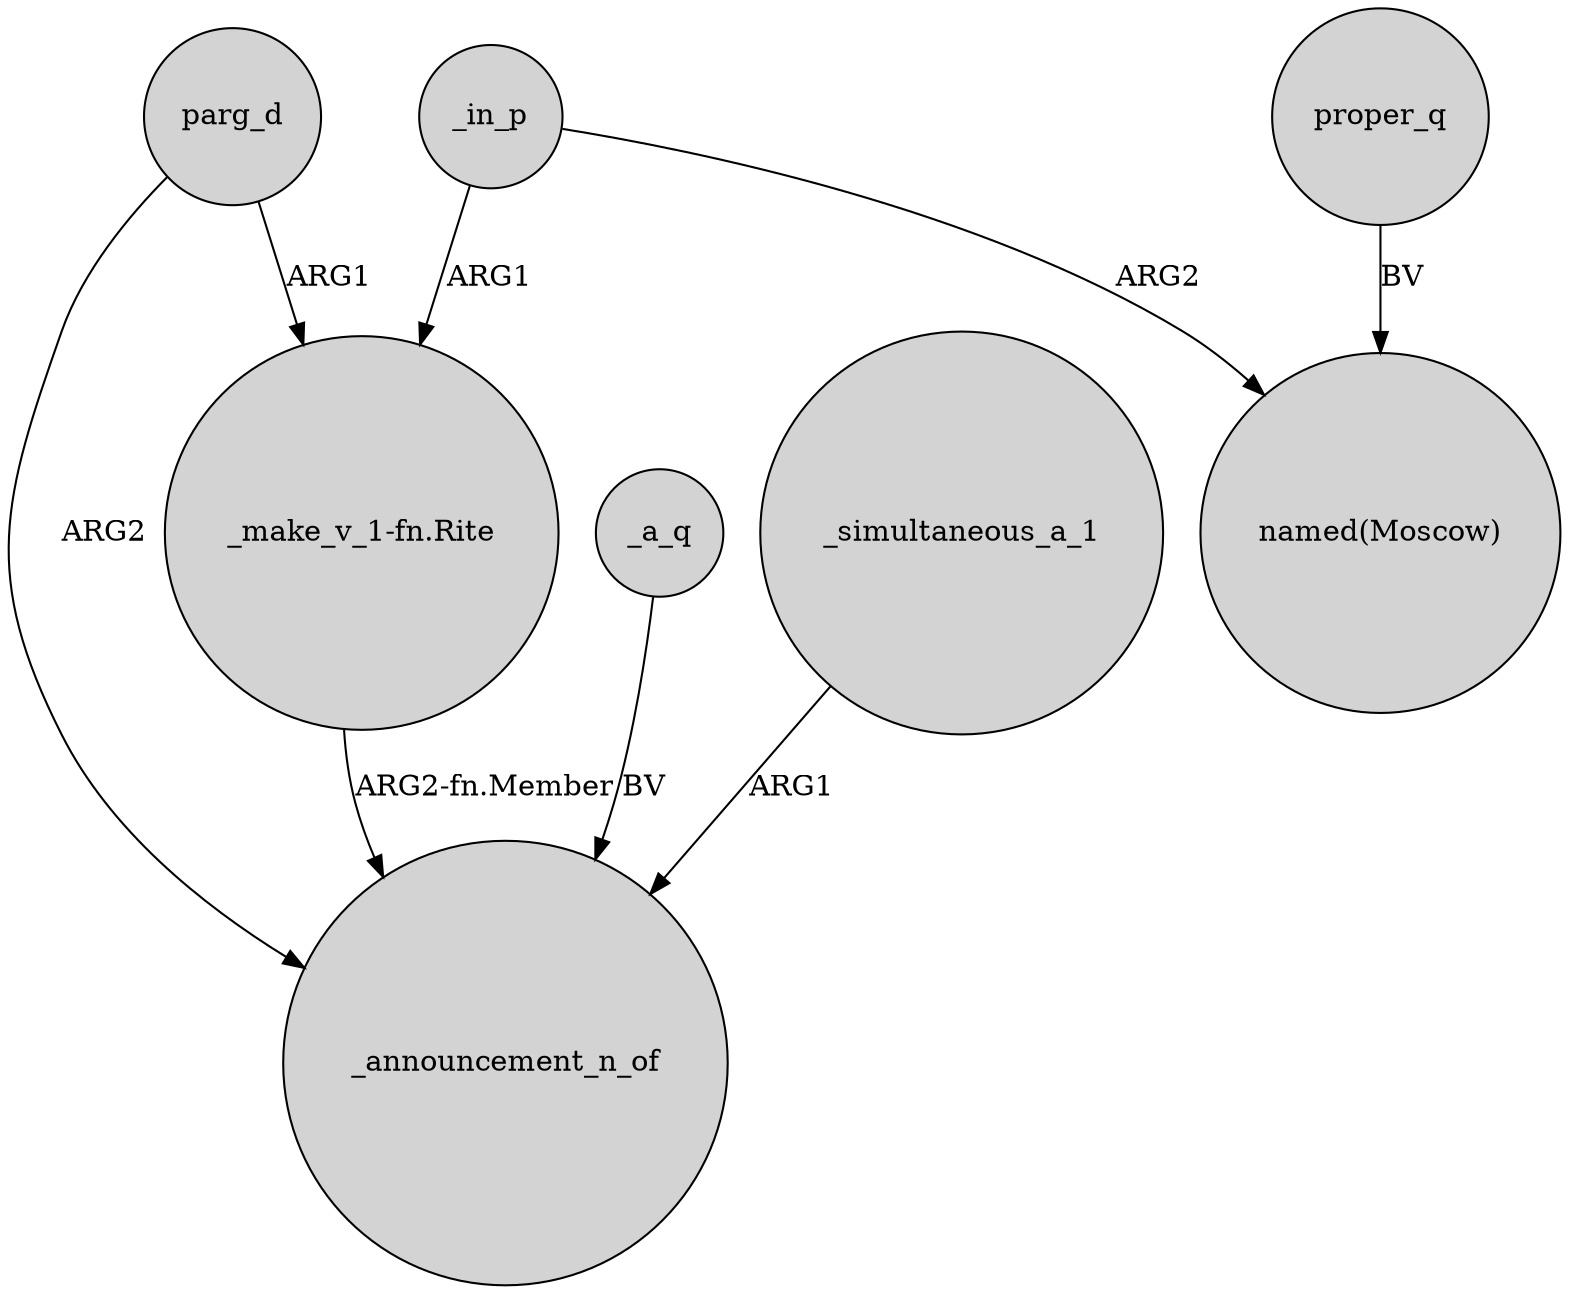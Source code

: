 digraph {
	node [shape=circle style=filled]
	parg_d -> "_make_v_1-fn.Rite" [label=ARG1]
	_a_q -> _announcement_n_of [label=BV]
	proper_q -> "named(Moscow)" [label=BV]
	_in_p -> "named(Moscow)" [label=ARG2]
	_in_p -> "_make_v_1-fn.Rite" [label=ARG1]
	"_make_v_1-fn.Rite" -> _announcement_n_of [label="ARG2-fn.Member"]
	_simultaneous_a_1 -> _announcement_n_of [label=ARG1]
	parg_d -> _announcement_n_of [label=ARG2]
}
